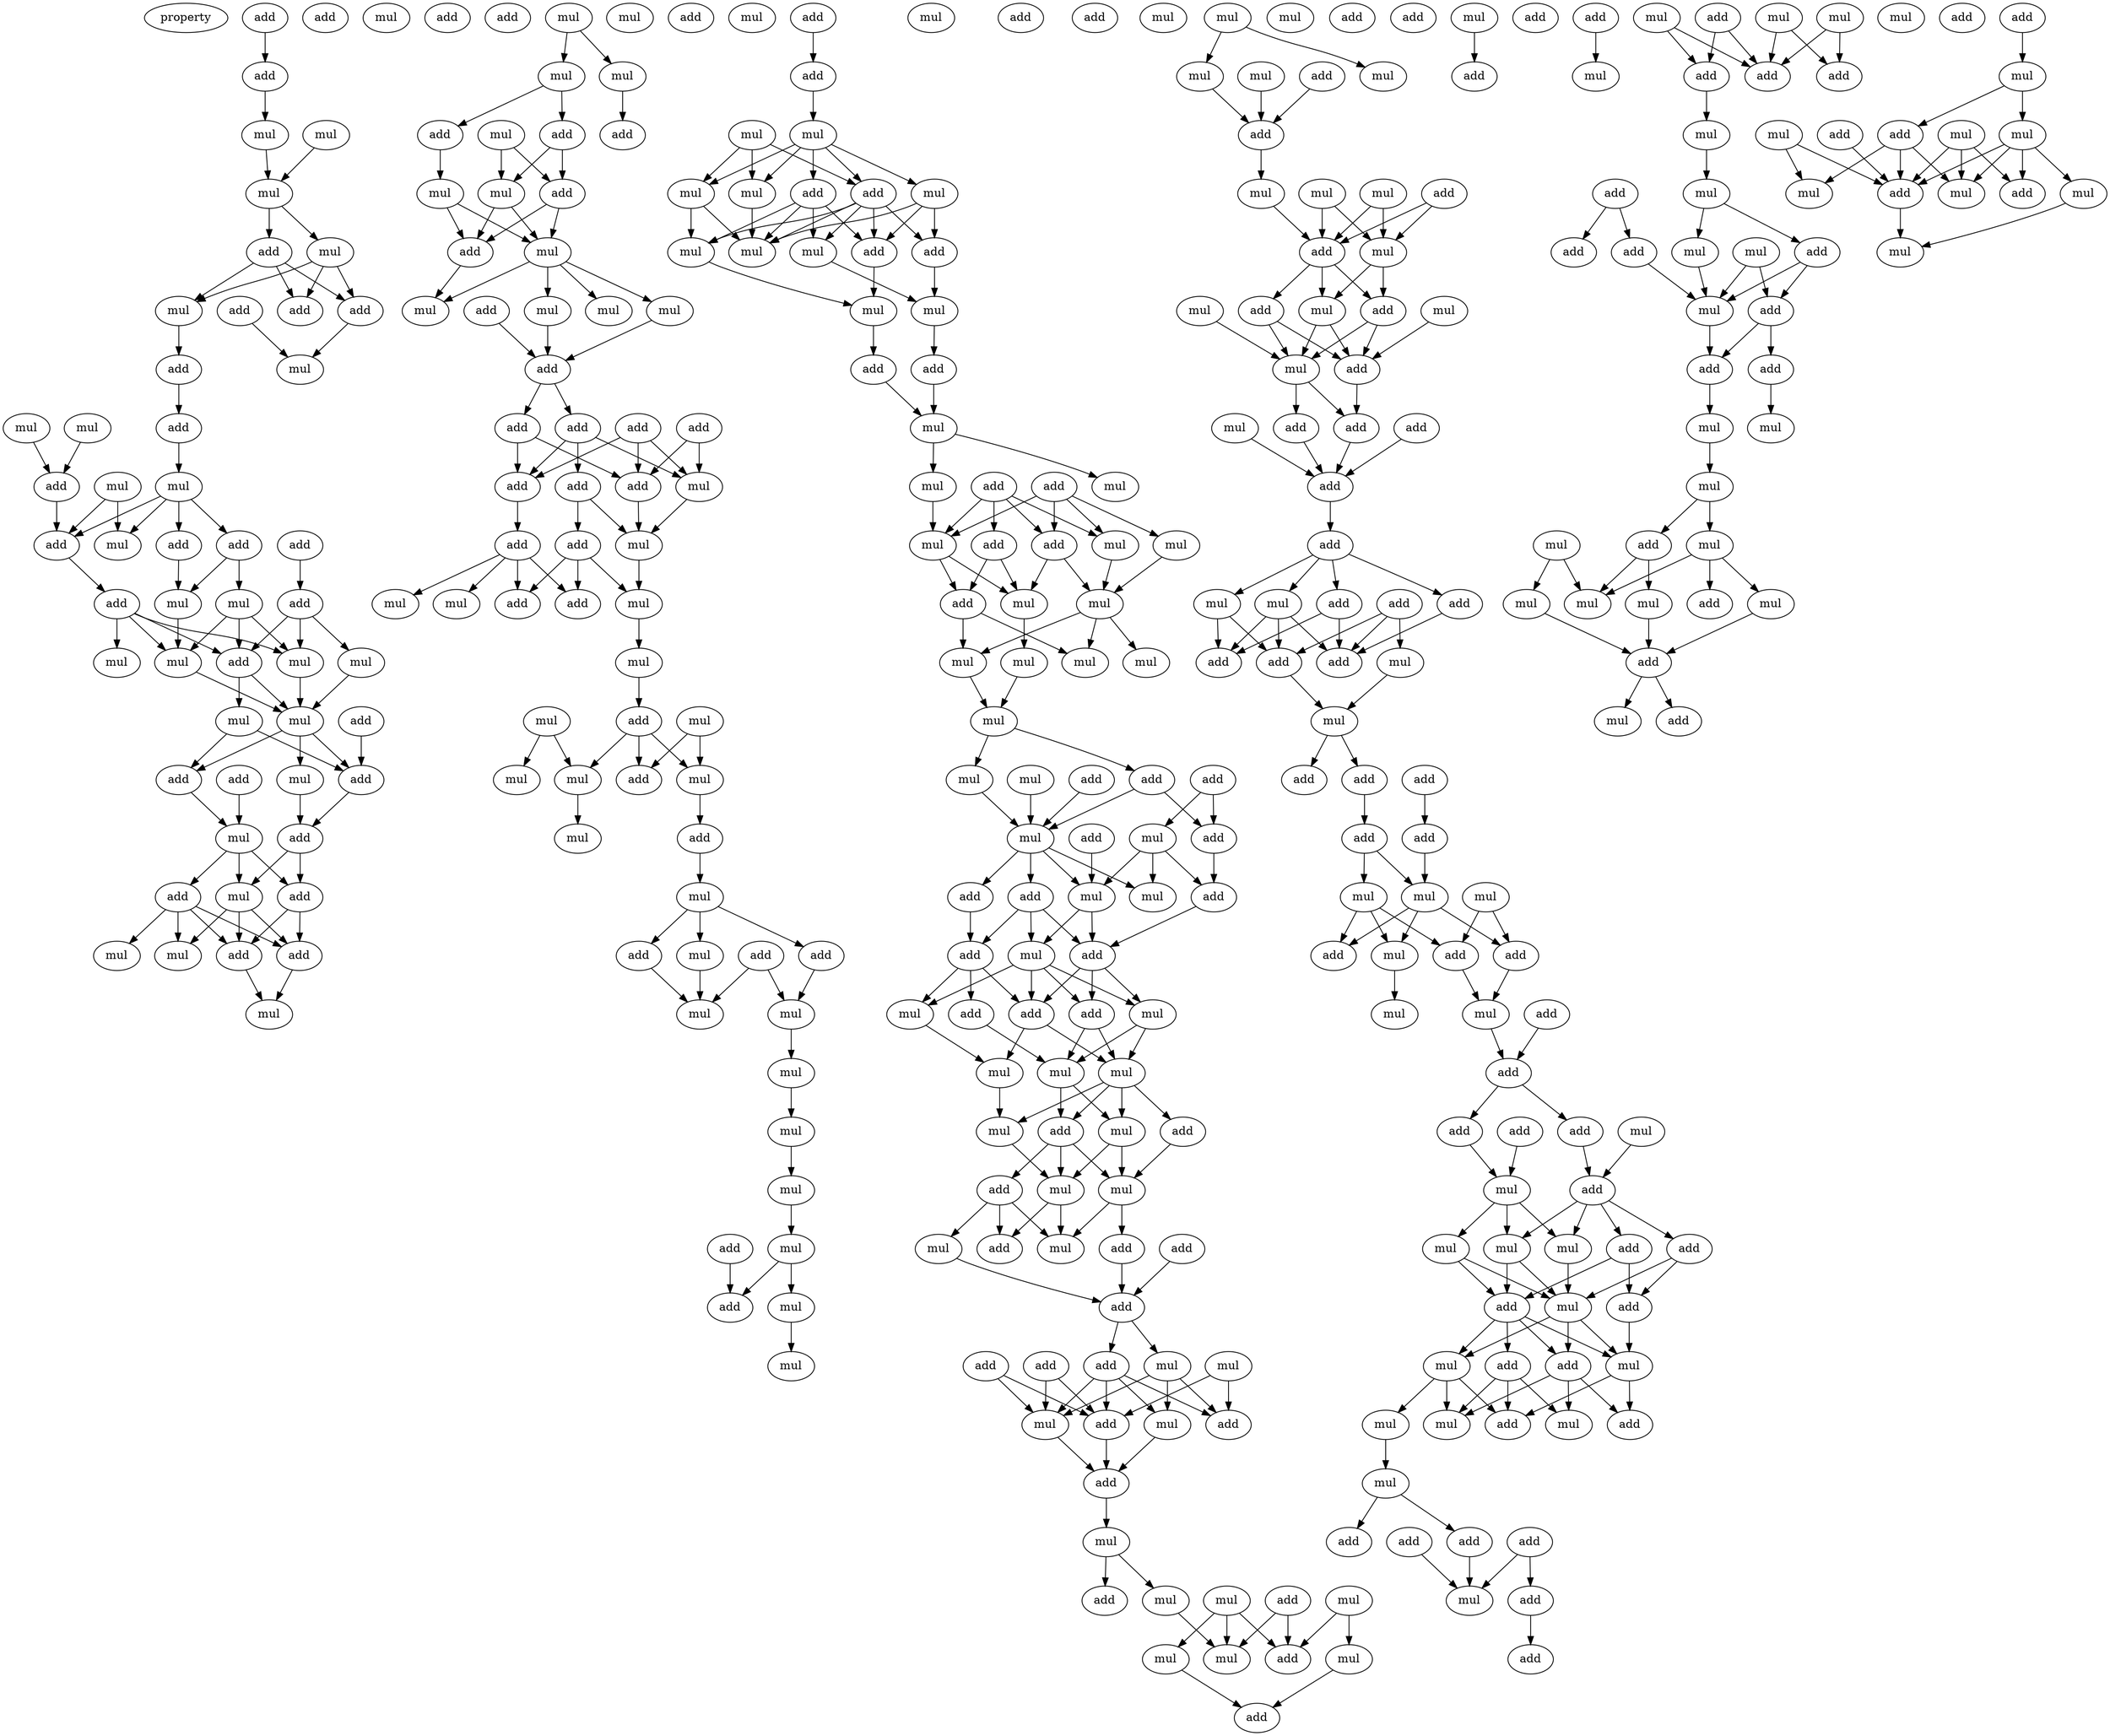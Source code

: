 digraph {
    node [fontcolor=black]
    property [mul=2,lf=1.8]
    0 [ label = add ];
    1 [ label = add ];
    2 [ label = mul ];
    3 [ label = add ];
    4 [ label = mul ];
    5 [ label = add ];
    6 [ label = mul ];
    7 [ label = add ];
    8 [ label = mul ];
    9 [ label = add ];
    10 [ label = mul ];
    11 [ label = add ];
    12 [ label = add ];
    13 [ label = mul ];
    14 [ label = add ];
    15 [ label = mul ];
    16 [ label = add ];
    17 [ label = mul ];
    18 [ label = mul ];
    19 [ label = add ];
    20 [ label = add ];
    21 [ label = mul ];
    22 [ label = mul ];
    23 [ label = mul ];
    24 [ label = add ];
    25 [ label = add ];
    26 [ label = add ];
    27 [ label = add ];
    28 [ label = add ];
    29 [ label = add ];
    30 [ label = mul ];
    31 [ label = mul ];
    32 [ label = mul ];
    33 [ label = add ];
    34 [ label = mul ];
    35 [ label = mul ];
    36 [ label = mul ];
    37 [ label = add ];
    38 [ label = mul ];
    39 [ label = mul ];
    40 [ label = add ];
    41 [ label = add ];
    42 [ label = add ];
    43 [ label = mul ];
    44 [ label = mul ];
    45 [ label = add ];
    46 [ label = add ];
    47 [ label = add ];
    48 [ label = mul ];
    49 [ label = mul ];
    50 [ label = mul ];
    51 [ label = add ];
    52 [ label = add ];
    53 [ label = mul ];
    54 [ label = mul ];
    55 [ label = mul ];
    56 [ label = mul ];
    57 [ label = add ];
    58 [ label = mul ];
    59 [ label = add ];
    60 [ label = add ];
    61 [ label = mul ];
    62 [ label = mul ];
    63 [ label = add ];
    64 [ label = add ];
    65 [ label = mul ];
    66 [ label = mul ];
    67 [ label = mul ];
    68 [ label = mul ];
    69 [ label = add ];
    70 [ label = mul ];
    71 [ label = add ];
    72 [ label = add ];
    73 [ label = add ];
    74 [ label = add ];
    75 [ label = add ];
    76 [ label = add ];
    77 [ label = add ];
    78 [ label = add ];
    79 [ label = mul ];
    80 [ label = add ];
    81 [ label = mul ];
    82 [ label = add ];
    83 [ label = add ];
    84 [ label = add ];
    85 [ label = mul ];
    86 [ label = mul ];
    87 [ label = mul ];
    88 [ label = mul ];
    89 [ label = mul ];
    90 [ label = mul ];
    91 [ label = add ];
    92 [ label = mul ];
    93 [ label = mul ];
    94 [ label = add ];
    95 [ label = mul ];
    96 [ label = mul ];
    97 [ label = mul ];
    98 [ label = add ];
    99 [ label = mul ];
    100 [ label = mul ];
    101 [ label = add ];
    102 [ label = add ];
    103 [ label = add ];
    104 [ label = add ];
    105 [ label = mul ];
    106 [ label = mul ];
    107 [ label = mul ];
    108 [ label = mul ];
    109 [ label = mul ];
    110 [ label = mul ];
    111 [ label = mul ];
    112 [ label = add ];
    113 [ label = add ];
    114 [ label = mul ];
    115 [ label = mul ];
    116 [ label = add ];
    117 [ label = mul ];
    118 [ label = add ];
    119 [ label = mul ];
    120 [ label = mul ];
    121 [ label = mul ];
    122 [ label = add ];
    123 [ label = add ];
    124 [ label = mul ];
    125 [ label = mul ];
    126 [ label = mul ];
    127 [ label = mul ];
    128 [ label = add ];
    129 [ label = add ];
    130 [ label = mul ];
    131 [ label = mul ];
    132 [ label = mul ];
    133 [ label = add ];
    134 [ label = add ];
    135 [ label = add ];
    136 [ label = add ];
    137 [ label = mul ];
    138 [ label = mul ];
    139 [ label = mul ];
    140 [ label = mul ];
    141 [ label = add ];
    142 [ label = add ];
    143 [ label = mul ];
    144 [ label = mul ];
    145 [ label = add ];
    146 [ label = mul ];
    147 [ label = add ];
    148 [ label = add ];
    149 [ label = mul ];
    150 [ label = mul ];
    151 [ label = mul ];
    152 [ label = mul ];
    153 [ label = mul ];
    154 [ label = mul ];
    155 [ label = mul ];
    156 [ label = mul ];
    157 [ label = mul ];
    158 [ label = add ];
    159 [ label = add ];
    160 [ label = add ];
    161 [ label = add ];
    162 [ label = add ];
    163 [ label = mul ];
    164 [ label = mul ];
    165 [ label = add ];
    166 [ label = add ];
    167 [ label = add ];
    168 [ label = mul ];
    169 [ label = mul ];
    170 [ label = mul ];
    171 [ label = add ];
    172 [ label = add ];
    173 [ label = add ];
    174 [ label = add ];
    175 [ label = add ];
    176 [ label = mul ];
    177 [ label = mul ];
    178 [ label = mul ];
    179 [ label = mul ];
    180 [ label = mul ];
    181 [ label = mul ];
    182 [ label = mul ];
    183 [ label = add ];
    184 [ label = add ];
    185 [ label = mul ];
    186 [ label = add ];
    187 [ label = mul ];
    188 [ label = mul ];
    189 [ label = add ];
    190 [ label = mul ];
    191 [ label = add ];
    192 [ label = add ];
    193 [ label = add ];
    194 [ label = mul ];
    195 [ label = add ];
    196 [ label = mul ];
    197 [ label = add ];
    198 [ label = add ];
    199 [ label = mul ];
    200 [ label = add ];
    201 [ label = mul ];
    202 [ label = add ];
    203 [ label = add ];
    204 [ label = mul ];
    205 [ label = mul ];
    206 [ label = mul ];
    207 [ label = mul ];
    208 [ label = add ];
    209 [ label = add ];
    210 [ label = add ];
    211 [ label = mul ];
    212 [ label = mul ];
    213 [ label = mul ];
    214 [ label = add ];
    215 [ label = mul ];
    216 [ label = mul ];
    217 [ label = mul ];
    218 [ label = mul ];
    219 [ label = add ];
    220 [ label = add ];
    221 [ label = mul ];
    222 [ label = add ];
    223 [ label = mul ];
    224 [ label = mul ];
    225 [ label = mul ];
    226 [ label = add ];
    227 [ label = mul ];
    228 [ label = add ];
    229 [ label = add ];
    230 [ label = mul ];
    231 [ label = add ];
    232 [ label = mul ];
    233 [ label = mul ];
    234 [ label = mul ];
    235 [ label = add ];
    236 [ label = mul ];
    237 [ label = add ];
    238 [ label = add ];
    239 [ label = add ];
    240 [ label = add ];
    241 [ label = add ];
    242 [ label = mul ];
    243 [ label = add ];
    244 [ label = add ];
    245 [ label = add ];
    246 [ label = mul ];
    247 [ label = add ];
    248 [ label = mul ];
    249 [ label = add ];
    250 [ label = add ];
    251 [ label = mul ];
    252 [ label = add ];
    253 [ label = add ];
    254 [ label = add ];
    255 [ label = add ];
    256 [ label = add ];
    257 [ label = mul ];
    258 [ label = mul ];
    259 [ label = mul ];
    260 [ label = add ];
    261 [ label = mul ];
    262 [ label = add ];
    263 [ label = add ];
    264 [ label = add ];
    265 [ label = mul ];
    266 [ label = mul ];
    267 [ label = add ];
    268 [ label = add ];
    269 [ label = add ];
    270 [ label = add ];
    271 [ label = add ];
    272 [ label = mul ];
    273 [ label = mul ];
    274 [ label = add ];
    275 [ label = mul ];
    276 [ label = mul ];
    277 [ label = add ];
    278 [ label = mul ];
    279 [ label = add ];
    280 [ label = mul ];
    281 [ label = add ];
    282 [ label = add ];
    283 [ label = add ];
    284 [ label = mul ];
    285 [ label = mul ];
    286 [ label = add ];
    287 [ label = mul ];
    288 [ label = mul ];
    289 [ label = mul ];
    290 [ label = add ];
    291 [ label = add ];
    292 [ label = mul ];
    293 [ label = mul ];
    294 [ label = add ];
    295 [ label = add ];
    296 [ label = add ];
    297 [ label = add ];
    298 [ label = add ];
    299 [ label = mul ];
    300 [ label = add ];
    301 [ label = add ];
    302 [ label = add ];
    303 [ label = add ];
    304 [ label = mul ];
    305 [ label = mul ];
    306 [ label = mul ];
    307 [ label = add ];
    308 [ label = mul ];
    309 [ label = add ];
    310 [ label = add ];
    311 [ label = add ];
    312 [ label = mul ];
    313 [ label = add ];
    314 [ label = mul ];
    315 [ label = mul ];
    316 [ label = add ];
    317 [ label = add ];
    318 [ label = mul ];
    319 [ label = add ];
    320 [ label = add ];
    321 [ label = mul ];
    322 [ label = add ];
    323 [ label = add ];
    324 [ label = mul ];
    325 [ label = mul ];
    326 [ label = mul ];
    327 [ label = mul ];
    328 [ label = add ];
    329 [ label = mul ];
    330 [ label = mul ];
    331 [ label = mul ];
    332 [ label = mul ];
    333 [ label = mul ];
    334 [ label = add ];
    335 [ label = add ];
    336 [ label = mul ];
    337 [ label = mul ];
    338 [ label = add ];
    339 [ label = add ];
    340 [ label = add ];
    341 [ label = mul ];
    342 [ label = mul ];
    343 [ label = mul ];
    344 [ label = add ];
    345 [ label = add ];
    346 [ label = mul ];
    347 [ label = add ];
    348 [ label = add ];
    349 [ label = mul ];
    350 [ label = mul ];
    351 [ label = mul ];
    352 [ label = mul ];
    0 -> 3 [ name = 0 ];
    3 -> 4 [ name = 1 ];
    4 -> 8 [ name = 2 ];
    6 -> 8 [ name = 3 ];
    8 -> 9 [ name = 4 ];
    8 -> 10 [ name = 5 ];
    9 -> 12 [ name = 6 ];
    9 -> 13 [ name = 7 ];
    9 -> 14 [ name = 8 ];
    10 -> 12 [ name = 9 ];
    10 -> 13 [ name = 10 ];
    10 -> 14 [ name = 11 ];
    11 -> 15 [ name = 12 ];
    12 -> 15 [ name = 13 ];
    13 -> 16 [ name = 14 ];
    16 -> 19 [ name = 15 ];
    17 -> 20 [ name = 16 ];
    18 -> 20 [ name = 17 ];
    19 -> 22 [ name = 18 ];
    20 -> 27 [ name = 19 ];
    21 -> 23 [ name = 20 ];
    21 -> 27 [ name = 21 ];
    22 -> 23 [ name = 22 ];
    22 -> 24 [ name = 23 ];
    22 -> 25 [ name = 24 ];
    22 -> 27 [ name = 25 ];
    24 -> 30 [ name = 26 ];
    24 -> 31 [ name = 27 ];
    25 -> 30 [ name = 28 ];
    26 -> 29 [ name = 29 ];
    27 -> 28 [ name = 30 ];
    28 -> 33 [ name = 31 ];
    28 -> 34 [ name = 32 ];
    28 -> 35 [ name = 33 ];
    28 -> 36 [ name = 34 ];
    29 -> 32 [ name = 35 ];
    29 -> 33 [ name = 36 ];
    29 -> 35 [ name = 37 ];
    30 -> 34 [ name = 38 ];
    31 -> 33 [ name = 39 ];
    31 -> 34 [ name = 40 ];
    31 -> 35 [ name = 41 ];
    32 -> 38 [ name = 42 ];
    33 -> 38 [ name = 43 ];
    33 -> 39 [ name = 44 ];
    34 -> 38 [ name = 45 ];
    35 -> 38 [ name = 46 ];
    37 -> 41 [ name = 47 ];
    38 -> 40 [ name = 48 ];
    38 -> 41 [ name = 49 ];
    38 -> 43 [ name = 50 ];
    39 -> 40 [ name = 51 ];
    39 -> 41 [ name = 52 ];
    40 -> 44 [ name = 53 ];
    41 -> 45 [ name = 54 ];
    42 -> 44 [ name = 55 ];
    43 -> 45 [ name = 56 ];
    44 -> 46 [ name = 57 ];
    44 -> 47 [ name = 58 ];
    44 -> 48 [ name = 59 ];
    45 -> 47 [ name = 60 ];
    45 -> 48 [ name = 61 ];
    46 -> 49 [ name = 62 ];
    46 -> 50 [ name = 63 ];
    46 -> 51 [ name = 64 ];
    46 -> 52 [ name = 65 ];
    47 -> 51 [ name = 66 ];
    47 -> 52 [ name = 67 ];
    48 -> 49 [ name = 68 ];
    48 -> 51 [ name = 69 ];
    48 -> 52 [ name = 70 ];
    51 -> 53 [ name = 71 ];
    52 -> 53 [ name = 72 ];
    54 -> 55 [ name = 73 ];
    54 -> 56 [ name = 74 ];
    55 -> 57 [ name = 75 ];
    55 -> 59 [ name = 76 ];
    56 -> 60 [ name = 77 ];
    57 -> 61 [ name = 78 ];
    58 -> 62 [ name = 79 ];
    58 -> 63 [ name = 80 ];
    59 -> 62 [ name = 81 ];
    59 -> 63 [ name = 82 ];
    61 -> 64 [ name = 83 ];
    61 -> 65 [ name = 84 ];
    62 -> 64 [ name = 85 ];
    62 -> 65 [ name = 86 ];
    63 -> 64 [ name = 87 ];
    63 -> 65 [ name = 88 ];
    64 -> 67 [ name = 89 ];
    65 -> 66 [ name = 90 ];
    65 -> 67 [ name = 91 ];
    65 -> 68 [ name = 92 ];
    65 -> 70 [ name = 93 ];
    68 -> 71 [ name = 94 ];
    69 -> 71 [ name = 95 ];
    70 -> 71 [ name = 96 ];
    71 -> 74 [ name = 97 ];
    71 -> 75 [ name = 98 ];
    72 -> 76 [ name = 99 ];
    72 -> 78 [ name = 100 ];
    72 -> 79 [ name = 101 ];
    73 -> 76 [ name = 102 ];
    73 -> 79 [ name = 103 ];
    74 -> 77 [ name = 104 ];
    74 -> 78 [ name = 105 ];
    74 -> 79 [ name = 106 ];
    75 -> 76 [ name = 107 ];
    75 -> 78 [ name = 108 ];
    76 -> 81 [ name = 109 ];
    77 -> 81 [ name = 110 ];
    77 -> 82 [ name = 111 ];
    78 -> 80 [ name = 112 ];
    79 -> 81 [ name = 113 ];
    80 -> 83 [ name = 114 ];
    80 -> 84 [ name = 115 ];
    80 -> 85 [ name = 116 ];
    80 -> 86 [ name = 117 ];
    81 -> 87 [ name = 118 ];
    82 -> 83 [ name = 119 ];
    82 -> 84 [ name = 120 ];
    82 -> 87 [ name = 121 ];
    87 -> 88 [ name = 122 ];
    88 -> 91 [ name = 123 ];
    89 -> 92 [ name = 124 ];
    89 -> 93 [ name = 125 ];
    90 -> 94 [ name = 126 ];
    90 -> 95 [ name = 127 ];
    91 -> 93 [ name = 128 ];
    91 -> 94 [ name = 129 ];
    91 -> 95 [ name = 130 ];
    93 -> 97 [ name = 131 ];
    95 -> 98 [ name = 132 ];
    98 -> 99 [ name = 133 ];
    99 -> 100 [ name = 134 ];
    99 -> 102 [ name = 135 ];
    99 -> 104 [ name = 136 ];
    100 -> 106 [ name = 137 ];
    101 -> 105 [ name = 138 ];
    101 -> 106 [ name = 139 ];
    102 -> 105 [ name = 140 ];
    104 -> 106 [ name = 141 ];
    105 -> 108 [ name = 142 ];
    108 -> 109 [ name = 143 ];
    109 -> 110 [ name = 144 ];
    110 -> 111 [ name = 145 ];
    111 -> 113 [ name = 146 ];
    111 -> 114 [ name = 147 ];
    112 -> 113 [ name = 148 ];
    114 -> 115 [ name = 149 ];
    116 -> 118 [ name = 150 ];
    118 -> 120 [ name = 151 ];
    119 -> 121 [ name = 152 ];
    119 -> 123 [ name = 153 ];
    119 -> 125 [ name = 154 ];
    120 -> 121 [ name = 155 ];
    120 -> 122 [ name = 156 ];
    120 -> 123 [ name = 157 ];
    120 -> 124 [ name = 158 ];
    120 -> 125 [ name = 159 ];
    121 -> 127 [ name = 160 ];
    121 -> 130 [ name = 161 ];
    122 -> 126 [ name = 162 ];
    122 -> 127 [ name = 163 ];
    122 -> 129 [ name = 164 ];
    122 -> 130 [ name = 165 ];
    123 -> 126 [ name = 166 ];
    123 -> 127 [ name = 167 ];
    123 -> 128 [ name = 168 ];
    123 -> 129 [ name = 169 ];
    123 -> 130 [ name = 170 ];
    124 -> 128 [ name = 171 ];
    124 -> 129 [ name = 172 ];
    124 -> 130 [ name = 173 ];
    125 -> 130 [ name = 174 ];
    126 -> 132 [ name = 175 ];
    127 -> 131 [ name = 176 ];
    128 -> 132 [ name = 177 ];
    129 -> 131 [ name = 178 ];
    131 -> 135 [ name = 179 ];
    132 -> 134 [ name = 180 ];
    134 -> 138 [ name = 181 ];
    135 -> 138 [ name = 182 ];
    138 -> 139 [ name = 183 ];
    138 -> 140 [ name = 184 ];
    139 -> 144 [ name = 185 ];
    141 -> 144 [ name = 186 ];
    141 -> 145 [ name = 187 ];
    141 -> 146 [ name = 188 ];
    141 -> 147 [ name = 189 ];
    142 -> 143 [ name = 190 ];
    142 -> 144 [ name = 191 ];
    142 -> 145 [ name = 192 ];
    142 -> 146 [ name = 193 ];
    143 -> 150 [ name = 194 ];
    144 -> 148 [ name = 195 ];
    144 -> 149 [ name = 196 ];
    145 -> 149 [ name = 197 ];
    145 -> 150 [ name = 198 ];
    146 -> 150 [ name = 199 ];
    147 -> 148 [ name = 200 ];
    147 -> 149 [ name = 201 ];
    148 -> 151 [ name = 202 ];
    148 -> 154 [ name = 203 ];
    149 -> 153 [ name = 204 ];
    150 -> 151 [ name = 205 ];
    150 -> 152 [ name = 206 ];
    150 -> 154 [ name = 207 ];
    153 -> 155 [ name = 208 ];
    154 -> 155 [ name = 209 ];
    155 -> 157 [ name = 210 ];
    155 -> 158 [ name = 211 ];
    156 -> 163 [ name = 212 ];
    157 -> 163 [ name = 213 ];
    158 -> 162 [ name = 214 ];
    158 -> 163 [ name = 215 ];
    159 -> 163 [ name = 216 ];
    160 -> 162 [ name = 217 ];
    160 -> 164 [ name = 218 ];
    161 -> 168 [ name = 219 ];
    162 -> 166 [ name = 220 ];
    163 -> 165 [ name = 221 ];
    163 -> 167 [ name = 222 ];
    163 -> 168 [ name = 223 ];
    163 -> 169 [ name = 224 ];
    164 -> 166 [ name = 225 ];
    164 -> 168 [ name = 226 ];
    164 -> 169 [ name = 227 ];
    165 -> 171 [ name = 228 ];
    166 -> 172 [ name = 229 ];
    167 -> 170 [ name = 230 ];
    167 -> 171 [ name = 231 ];
    167 -> 172 [ name = 232 ];
    168 -> 170 [ name = 233 ];
    168 -> 172 [ name = 234 ];
    170 -> 173 [ name = 235 ];
    170 -> 174 [ name = 236 ];
    170 -> 176 [ name = 237 ];
    170 -> 177 [ name = 238 ];
    171 -> 173 [ name = 239 ];
    171 -> 175 [ name = 240 ];
    171 -> 177 [ name = 241 ];
    172 -> 173 [ name = 242 ];
    172 -> 174 [ name = 243 ];
    172 -> 176 [ name = 244 ];
    173 -> 178 [ name = 245 ];
    173 -> 180 [ name = 246 ];
    174 -> 179 [ name = 247 ];
    174 -> 180 [ name = 248 ];
    175 -> 179 [ name = 249 ];
    176 -> 179 [ name = 250 ];
    176 -> 180 [ name = 251 ];
    177 -> 178 [ name = 252 ];
    178 -> 182 [ name = 253 ];
    179 -> 181 [ name = 254 ];
    179 -> 183 [ name = 255 ];
    180 -> 181 [ name = 256 ];
    180 -> 182 [ name = 257 ];
    180 -> 183 [ name = 258 ];
    180 -> 184 [ name = 259 ];
    181 -> 185 [ name = 260 ];
    181 -> 187 [ name = 261 ];
    182 -> 185 [ name = 262 ];
    183 -> 185 [ name = 263 ];
    183 -> 186 [ name = 264 ];
    183 -> 187 [ name = 265 ];
    184 -> 187 [ name = 266 ];
    185 -> 188 [ name = 267 ];
    185 -> 191 [ name = 268 ];
    186 -> 188 [ name = 269 ];
    186 -> 190 [ name = 270 ];
    186 -> 191 [ name = 271 ];
    187 -> 188 [ name = 272 ];
    187 -> 189 [ name = 273 ];
    189 -> 193 [ name = 274 ];
    190 -> 193 [ name = 275 ];
    192 -> 193 [ name = 276 ];
    193 -> 194 [ name = 277 ];
    193 -> 198 [ name = 278 ];
    194 -> 199 [ name = 279 ];
    194 -> 200 [ name = 280 ];
    194 -> 201 [ name = 281 ];
    195 -> 199 [ name = 282 ];
    195 -> 202 [ name = 283 ];
    196 -> 200 [ name = 284 ];
    196 -> 202 [ name = 285 ];
    197 -> 199 [ name = 286 ];
    197 -> 202 [ name = 287 ];
    198 -> 199 [ name = 288 ];
    198 -> 200 [ name = 289 ];
    198 -> 201 [ name = 290 ];
    198 -> 202 [ name = 291 ];
    199 -> 203 [ name = 292 ];
    201 -> 203 [ name = 293 ];
    202 -> 203 [ name = 294 ];
    203 -> 204 [ name = 295 ];
    204 -> 205 [ name = 296 ];
    204 -> 209 [ name = 297 ];
    205 -> 212 [ name = 298 ];
    206 -> 210 [ name = 299 ];
    206 -> 211 [ name = 300 ];
    207 -> 210 [ name = 301 ];
    207 -> 212 [ name = 302 ];
    207 -> 213 [ name = 303 ];
    208 -> 210 [ name = 304 ];
    208 -> 212 [ name = 305 ];
    211 -> 214 [ name = 306 ];
    213 -> 214 [ name = 307 ];
    215 -> 217 [ name = 308 ];
    215 -> 221 [ name = 309 ];
    217 -> 222 [ name = 310 ];
    218 -> 222 [ name = 311 ];
    220 -> 222 [ name = 312 ];
    222 -> 225 [ name = 313 ];
    223 -> 227 [ name = 314 ];
    223 -> 228 [ name = 315 ];
    224 -> 227 [ name = 316 ];
    224 -> 228 [ name = 317 ];
    225 -> 228 [ name = 318 ];
    226 -> 227 [ name = 319 ];
    226 -> 228 [ name = 320 ];
    227 -> 231 [ name = 321 ];
    227 -> 232 [ name = 322 ];
    228 -> 229 [ name = 323 ];
    228 -> 231 [ name = 324 ];
    228 -> 232 [ name = 325 ];
    229 -> 234 [ name = 326 ];
    229 -> 235 [ name = 327 ];
    230 -> 235 [ name = 328 ];
    231 -> 234 [ name = 329 ];
    231 -> 235 [ name = 330 ];
    232 -> 234 [ name = 331 ];
    232 -> 235 [ name = 332 ];
    233 -> 234 [ name = 333 ];
    234 -> 237 [ name = 334 ];
    234 -> 238 [ name = 335 ];
    235 -> 237 [ name = 336 ];
    236 -> 240 [ name = 337 ];
    237 -> 240 [ name = 338 ];
    238 -> 240 [ name = 339 ];
    239 -> 240 [ name = 340 ];
    240 -> 241 [ name = 341 ];
    241 -> 242 [ name = 342 ];
    241 -> 243 [ name = 343 ];
    241 -> 245 [ name = 344 ];
    241 -> 246 [ name = 345 ];
    242 -> 247 [ name = 346 ];
    242 -> 249 [ name = 347 ];
    242 -> 250 [ name = 348 ];
    243 -> 247 [ name = 349 ];
    243 -> 250 [ name = 350 ];
    244 -> 247 [ name = 351 ];
    244 -> 248 [ name = 352 ];
    244 -> 249 [ name = 353 ];
    245 -> 247 [ name = 354 ];
    246 -> 249 [ name = 355 ];
    246 -> 250 [ name = 356 ];
    248 -> 251 [ name = 357 ];
    249 -> 251 [ name = 358 ];
    251 -> 252 [ name = 359 ];
    251 -> 254 [ name = 360 ];
    253 -> 256 [ name = 361 ];
    254 -> 255 [ name = 362 ];
    255 -> 257 [ name = 363 ];
    255 -> 259 [ name = 364 ];
    256 -> 259 [ name = 365 ];
    257 -> 261 [ name = 366 ];
    257 -> 262 [ name = 367 ];
    257 -> 263 [ name = 368 ];
    258 -> 260 [ name = 369 ];
    258 -> 262 [ name = 370 ];
    259 -> 260 [ name = 371 ];
    259 -> 261 [ name = 372 ];
    259 -> 263 [ name = 373 ];
    260 -> 266 [ name = 374 ];
    261 -> 265 [ name = 375 ];
    262 -> 266 [ name = 376 ];
    264 -> 267 [ name = 377 ];
    266 -> 267 [ name = 378 ];
    267 -> 268 [ name = 379 ];
    267 -> 271 [ name = 380 ];
    268 -> 273 [ name = 381 ];
    270 -> 273 [ name = 382 ];
    271 -> 274 [ name = 383 ];
    272 -> 274 [ name = 384 ];
    273 -> 275 [ name = 385 ];
    273 -> 276 [ name = 386 ];
    273 -> 278 [ name = 387 ];
    274 -> 275 [ name = 388 ];
    274 -> 276 [ name = 389 ];
    274 -> 277 [ name = 390 ];
    274 -> 279 [ name = 391 ];
    275 -> 280 [ name = 392 ];
    275 -> 282 [ name = 393 ];
    276 -> 280 [ name = 394 ];
    277 -> 280 [ name = 395 ];
    277 -> 281 [ name = 396 ];
    278 -> 280 [ name = 397 ];
    278 -> 282 [ name = 398 ];
    279 -> 281 [ name = 399 ];
    279 -> 282 [ name = 400 ];
    280 -> 284 [ name = 401 ];
    280 -> 285 [ name = 402 ];
    280 -> 286 [ name = 403 ];
    281 -> 285 [ name = 404 ];
    282 -> 283 [ name = 405 ];
    282 -> 284 [ name = 406 ];
    282 -> 285 [ name = 407 ];
    282 -> 286 [ name = 408 ];
    283 -> 287 [ name = 409 ];
    283 -> 289 [ name = 410 ];
    283 -> 290 [ name = 411 ];
    284 -> 287 [ name = 412 ];
    284 -> 288 [ name = 413 ];
    284 -> 290 [ name = 414 ];
    285 -> 290 [ name = 415 ];
    285 -> 291 [ name = 416 ];
    286 -> 287 [ name = 417 ];
    286 -> 289 [ name = 418 ];
    286 -> 291 [ name = 419 ];
    288 -> 292 [ name = 420 ];
    292 -> 295 [ name = 421 ];
    292 -> 297 [ name = 422 ];
    293 -> 298 [ name = 423 ];
    294 -> 299 [ name = 424 ];
    294 -> 300 [ name = 425 ];
    296 -> 299 [ name = 426 ];
    297 -> 299 [ name = 427 ];
    300 -> 301 [ name = 428 ];
    303 -> 304 [ name = 429 ];
    305 -> 310 [ name = 430 ];
    305 -> 311 [ name = 431 ];
    306 -> 309 [ name = 432 ];
    306 -> 310 [ name = 433 ];
    307 -> 309 [ name = 434 ];
    307 -> 310 [ name = 435 ];
    308 -> 310 [ name = 436 ];
    308 -> 311 [ name = 437 ];
    309 -> 312 [ name = 438 ];
    312 -> 314 [ name = 439 ];
    313 -> 317 [ name = 440 ];
    313 -> 319 [ name = 441 ];
    314 -> 315 [ name = 442 ];
    314 -> 316 [ name = 443 ];
    315 -> 321 [ name = 444 ];
    316 -> 320 [ name = 445 ];
    316 -> 321 [ name = 446 ];
    317 -> 321 [ name = 447 ];
    318 -> 320 [ name = 448 ];
    318 -> 321 [ name = 449 ];
    320 -> 322 [ name = 450 ];
    320 -> 323 [ name = 451 ];
    321 -> 323 [ name = 452 ];
    322 -> 324 [ name = 453 ];
    323 -> 325 [ name = 454 ];
    325 -> 326 [ name = 455 ];
    326 -> 328 [ name = 456 ];
    326 -> 329 [ name = 457 ];
    327 -> 330 [ name = 458 ];
    327 -> 332 [ name = 459 ];
    328 -> 331 [ name = 460 ];
    328 -> 332 [ name = 461 ];
    329 -> 332 [ name = 462 ];
    329 -> 333 [ name = 463 ];
    329 -> 334 [ name = 464 ];
    330 -> 335 [ name = 465 ];
    331 -> 335 [ name = 466 ];
    333 -> 335 [ name = 467 ];
    335 -> 336 [ name = 468 ];
    335 -> 339 [ name = 469 ];
    340 -> 341 [ name = 470 ];
    341 -> 343 [ name = 471 ];
    341 -> 344 [ name = 472 ];
    342 -> 347 [ name = 473 ];
    342 -> 350 [ name = 474 ];
    343 -> 347 [ name = 475 ];
    343 -> 348 [ name = 476 ];
    343 -> 349 [ name = 477 ];
    343 -> 351 [ name = 478 ];
    344 -> 347 [ name = 479 ];
    344 -> 350 [ name = 480 ];
    344 -> 351 [ name = 481 ];
    345 -> 347 [ name = 482 ];
    346 -> 347 [ name = 483 ];
    346 -> 348 [ name = 484 ];
    346 -> 351 [ name = 485 ];
    347 -> 352 [ name = 486 ];
    349 -> 352 [ name = 487 ];
}
